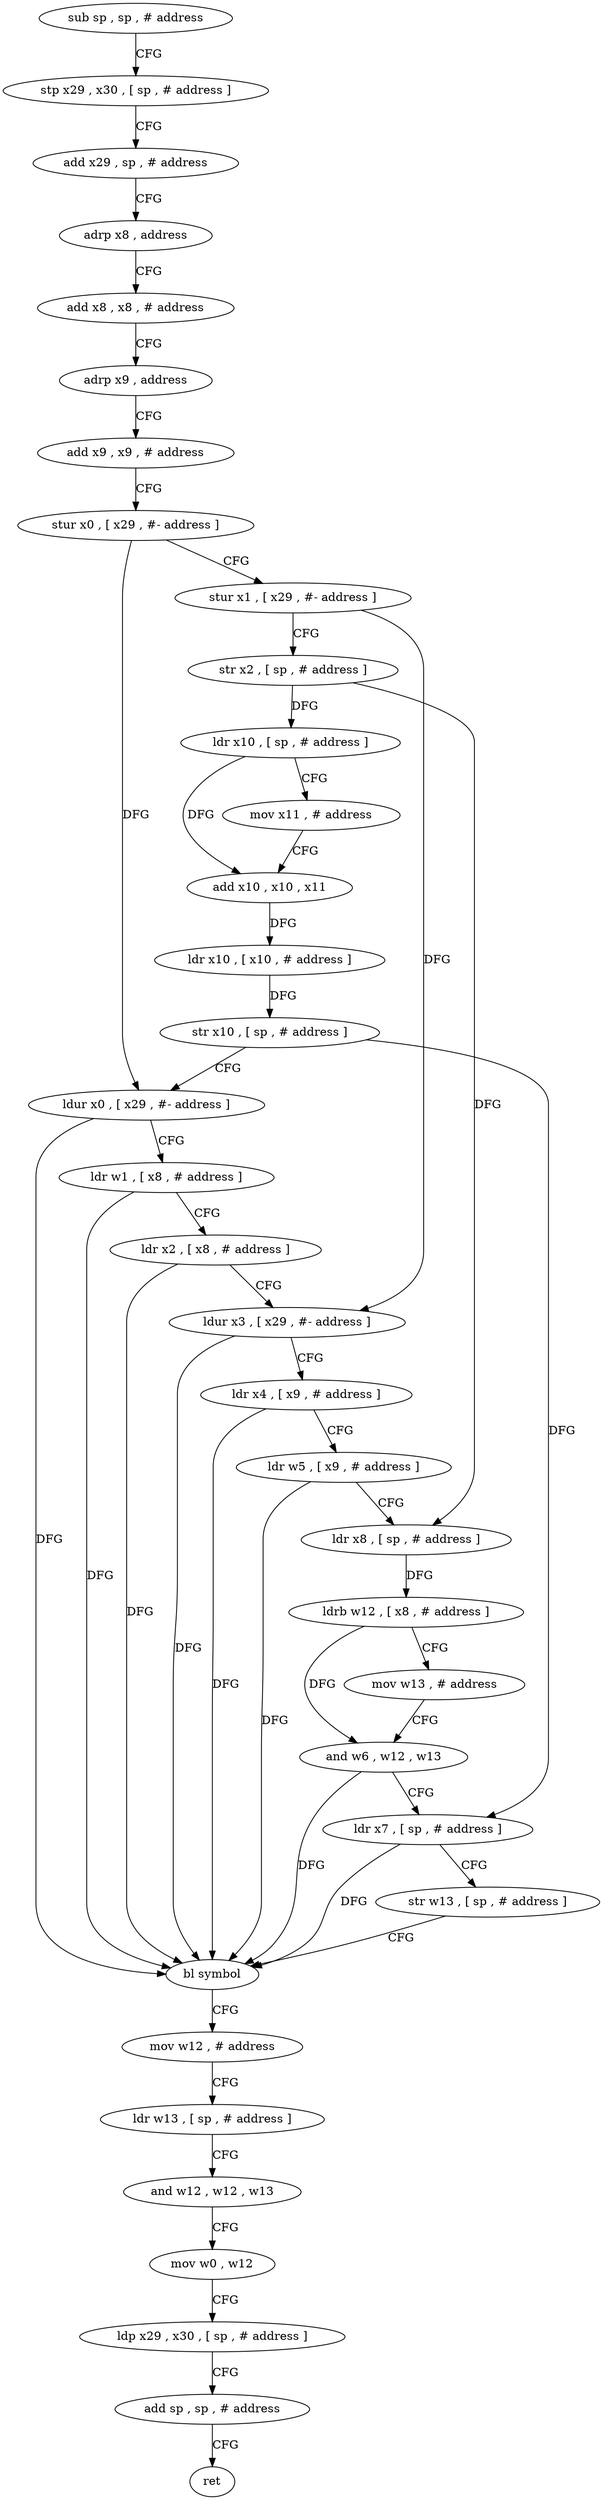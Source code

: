 digraph "func" {
"4217292" [label = "sub sp , sp , # address" ]
"4217296" [label = "stp x29 , x30 , [ sp , # address ]" ]
"4217300" [label = "add x29 , sp , # address" ]
"4217304" [label = "adrp x8 , address" ]
"4217308" [label = "add x8 , x8 , # address" ]
"4217312" [label = "adrp x9 , address" ]
"4217316" [label = "add x9 , x9 , # address" ]
"4217320" [label = "stur x0 , [ x29 , #- address ]" ]
"4217324" [label = "stur x1 , [ x29 , #- address ]" ]
"4217328" [label = "str x2 , [ sp , # address ]" ]
"4217332" [label = "ldr x10 , [ sp , # address ]" ]
"4217336" [label = "mov x11 , # address" ]
"4217340" [label = "add x10 , x10 , x11" ]
"4217344" [label = "ldr x10 , [ x10 , # address ]" ]
"4217348" [label = "str x10 , [ sp , # address ]" ]
"4217352" [label = "ldur x0 , [ x29 , #- address ]" ]
"4217356" [label = "ldr w1 , [ x8 , # address ]" ]
"4217360" [label = "ldr x2 , [ x8 , # address ]" ]
"4217364" [label = "ldur x3 , [ x29 , #- address ]" ]
"4217368" [label = "ldr x4 , [ x9 , # address ]" ]
"4217372" [label = "ldr w5 , [ x9 , # address ]" ]
"4217376" [label = "ldr x8 , [ sp , # address ]" ]
"4217380" [label = "ldrb w12 , [ x8 , # address ]" ]
"4217384" [label = "mov w13 , # address" ]
"4217388" [label = "and w6 , w12 , w13" ]
"4217392" [label = "ldr x7 , [ sp , # address ]" ]
"4217396" [label = "str w13 , [ sp , # address ]" ]
"4217400" [label = "bl symbol" ]
"4217404" [label = "mov w12 , # address" ]
"4217408" [label = "ldr w13 , [ sp , # address ]" ]
"4217412" [label = "and w12 , w12 , w13" ]
"4217416" [label = "mov w0 , w12" ]
"4217420" [label = "ldp x29 , x30 , [ sp , # address ]" ]
"4217424" [label = "add sp , sp , # address" ]
"4217428" [label = "ret" ]
"4217292" -> "4217296" [ label = "CFG" ]
"4217296" -> "4217300" [ label = "CFG" ]
"4217300" -> "4217304" [ label = "CFG" ]
"4217304" -> "4217308" [ label = "CFG" ]
"4217308" -> "4217312" [ label = "CFG" ]
"4217312" -> "4217316" [ label = "CFG" ]
"4217316" -> "4217320" [ label = "CFG" ]
"4217320" -> "4217324" [ label = "CFG" ]
"4217320" -> "4217352" [ label = "DFG" ]
"4217324" -> "4217328" [ label = "CFG" ]
"4217324" -> "4217364" [ label = "DFG" ]
"4217328" -> "4217332" [ label = "DFG" ]
"4217328" -> "4217376" [ label = "DFG" ]
"4217332" -> "4217336" [ label = "CFG" ]
"4217332" -> "4217340" [ label = "DFG" ]
"4217336" -> "4217340" [ label = "CFG" ]
"4217340" -> "4217344" [ label = "DFG" ]
"4217344" -> "4217348" [ label = "DFG" ]
"4217348" -> "4217352" [ label = "CFG" ]
"4217348" -> "4217392" [ label = "DFG" ]
"4217352" -> "4217356" [ label = "CFG" ]
"4217352" -> "4217400" [ label = "DFG" ]
"4217356" -> "4217360" [ label = "CFG" ]
"4217356" -> "4217400" [ label = "DFG" ]
"4217360" -> "4217364" [ label = "CFG" ]
"4217360" -> "4217400" [ label = "DFG" ]
"4217364" -> "4217368" [ label = "CFG" ]
"4217364" -> "4217400" [ label = "DFG" ]
"4217368" -> "4217372" [ label = "CFG" ]
"4217368" -> "4217400" [ label = "DFG" ]
"4217372" -> "4217376" [ label = "CFG" ]
"4217372" -> "4217400" [ label = "DFG" ]
"4217376" -> "4217380" [ label = "DFG" ]
"4217380" -> "4217384" [ label = "CFG" ]
"4217380" -> "4217388" [ label = "DFG" ]
"4217384" -> "4217388" [ label = "CFG" ]
"4217388" -> "4217392" [ label = "CFG" ]
"4217388" -> "4217400" [ label = "DFG" ]
"4217392" -> "4217396" [ label = "CFG" ]
"4217392" -> "4217400" [ label = "DFG" ]
"4217396" -> "4217400" [ label = "CFG" ]
"4217400" -> "4217404" [ label = "CFG" ]
"4217404" -> "4217408" [ label = "CFG" ]
"4217408" -> "4217412" [ label = "CFG" ]
"4217412" -> "4217416" [ label = "CFG" ]
"4217416" -> "4217420" [ label = "CFG" ]
"4217420" -> "4217424" [ label = "CFG" ]
"4217424" -> "4217428" [ label = "CFG" ]
}

